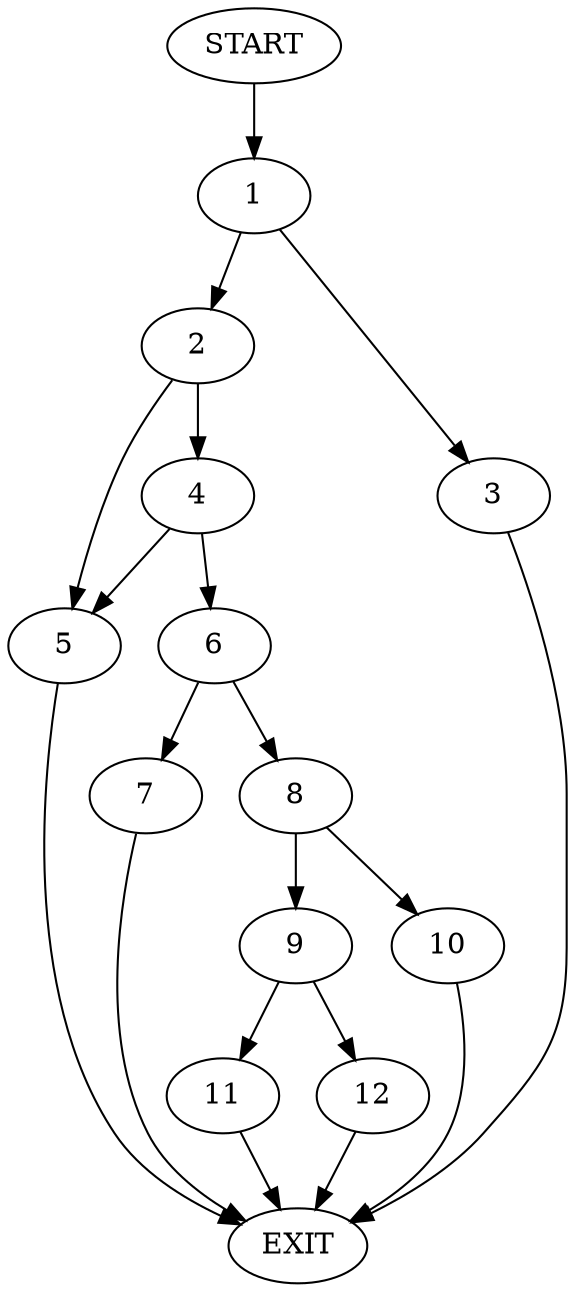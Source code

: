 digraph {
0 [label="START"]
13 [label="EXIT"]
0 -> 1
1 -> 2
1 -> 3
2 -> 4
2 -> 5
3 -> 13
4 -> 6
4 -> 5
5 -> 13
6 -> 7
6 -> 8
7 -> 13
8 -> 9
8 -> 10
10 -> 13
9 -> 11
9 -> 12
12 -> 13
11 -> 13
}
